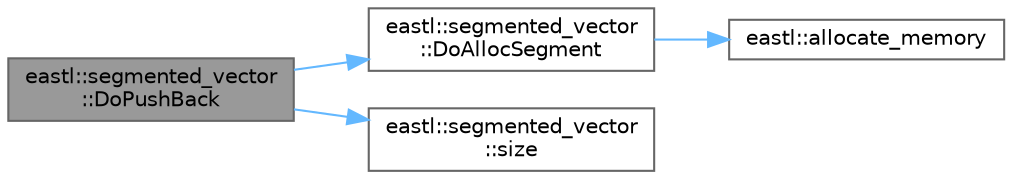 digraph "eastl::segmented_vector::DoPushBack"
{
 // LATEX_PDF_SIZE
  bgcolor="transparent";
  edge [fontname=Helvetica,fontsize=10,labelfontname=Helvetica,labelfontsize=10];
  node [fontname=Helvetica,fontsize=10,shape=box,height=0.2,width=0.4];
  rankdir="LR";
  Node1 [id="Node000001",label="eastl::segmented_vector\l::DoPushBack",height=0.2,width=0.4,color="gray40", fillcolor="grey60", style="filled", fontcolor="black",tooltip=" "];
  Node1 -> Node2 [id="edge4_Node000001_Node000002",color="steelblue1",style="solid",tooltip=" "];
  Node2 [id="Node000002",label="eastl::segmented_vector\l::DoAllocSegment",height=0.2,width=0.4,color="grey40", fillcolor="white", style="filled",URL="$classeastl_1_1segmented__vector.html#a86e926a916e822d6f663b793cc88e3f1",tooltip=" "];
  Node2 -> Node3 [id="edge5_Node000002_Node000003",color="steelblue1",style="solid",tooltip=" "];
  Node3 [id="Node000003",label="eastl::allocate_memory",height=0.2,width=0.4,color="grey40", fillcolor="white", style="filled",URL="$namespaceeastl.html#ad2f4154baac1248a6b899feec8061499",tooltip=" "];
  Node1 -> Node4 [id="edge6_Node000001_Node000004",color="steelblue1",style="solid",tooltip=" "];
  Node4 [id="Node000004",label="eastl::segmented_vector\l::size",height=0.2,width=0.4,color="grey40", fillcolor="white", style="filled",URL="$classeastl_1_1segmented__vector.html#aa4cb2c6d3bb335b49154b3524d003d87",tooltip=" "];
}
